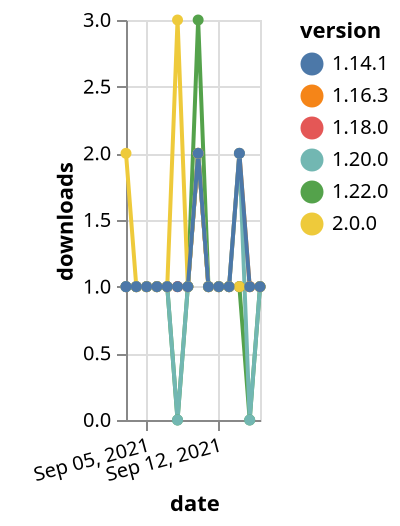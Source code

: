 {"$schema": "https://vega.github.io/schema/vega-lite/v5.json", "description": "A simple bar chart with embedded data.", "data": {"values": [{"date": "2021-09-03", "total": 210, "delta": 1, "version": "1.16.3"}, {"date": "2021-09-04", "total": 211, "delta": 1, "version": "1.16.3"}, {"date": "2021-09-05", "total": 212, "delta": 1, "version": "1.16.3"}, {"date": "2021-09-06", "total": 213, "delta": 1, "version": "1.16.3"}, {"date": "2021-09-07", "total": 214, "delta": 1, "version": "1.16.3"}, {"date": "2021-09-08", "total": 215, "delta": 1, "version": "1.16.3"}, {"date": "2021-09-09", "total": 216, "delta": 1, "version": "1.16.3"}, {"date": "2021-09-10", "total": 218, "delta": 2, "version": "1.16.3"}, {"date": "2021-09-11", "total": 219, "delta": 1, "version": "1.16.3"}, {"date": "2021-09-12", "total": 220, "delta": 1, "version": "1.16.3"}, {"date": "2021-09-13", "total": 221, "delta": 1, "version": "1.16.3"}, {"date": "2021-09-14", "total": 223, "delta": 2, "version": "1.16.3"}, {"date": "2021-09-15", "total": 224, "delta": 1, "version": "1.16.3"}, {"date": "2021-09-16", "total": 225, "delta": 1, "version": "1.16.3"}, {"date": "2021-09-03", "total": 197, "delta": 1, "version": "1.18.0"}, {"date": "2021-09-04", "total": 198, "delta": 1, "version": "1.18.0"}, {"date": "2021-09-05", "total": 199, "delta": 1, "version": "1.18.0"}, {"date": "2021-09-06", "total": 200, "delta": 1, "version": "1.18.0"}, {"date": "2021-09-07", "total": 201, "delta": 1, "version": "1.18.0"}, {"date": "2021-09-08", "total": 202, "delta": 1, "version": "1.18.0"}, {"date": "2021-09-09", "total": 203, "delta": 1, "version": "1.18.0"}, {"date": "2021-09-10", "total": 205, "delta": 2, "version": "1.18.0"}, {"date": "2021-09-11", "total": 206, "delta": 1, "version": "1.18.0"}, {"date": "2021-09-12", "total": 207, "delta": 1, "version": "1.18.0"}, {"date": "2021-09-13", "total": 208, "delta": 1, "version": "1.18.0"}, {"date": "2021-09-14", "total": 209, "delta": 1, "version": "1.18.0"}, {"date": "2021-09-15", "total": 210, "delta": 1, "version": "1.18.0"}, {"date": "2021-09-16", "total": 211, "delta": 1, "version": "1.18.0"}, {"date": "2021-09-03", "total": 207, "delta": 1, "version": "1.22.0"}, {"date": "2021-09-04", "total": 208, "delta": 1, "version": "1.22.0"}, {"date": "2021-09-05", "total": 209, "delta": 1, "version": "1.22.0"}, {"date": "2021-09-06", "total": 210, "delta": 1, "version": "1.22.0"}, {"date": "2021-09-07", "total": 211, "delta": 1, "version": "1.22.0"}, {"date": "2021-09-08", "total": 211, "delta": 0, "version": "1.22.0"}, {"date": "2021-09-09", "total": 212, "delta": 1, "version": "1.22.0"}, {"date": "2021-09-10", "total": 215, "delta": 3, "version": "1.22.0"}, {"date": "2021-09-11", "total": 216, "delta": 1, "version": "1.22.0"}, {"date": "2021-09-12", "total": 217, "delta": 1, "version": "1.22.0"}, {"date": "2021-09-13", "total": 218, "delta": 1, "version": "1.22.0"}, {"date": "2021-09-14", "total": 219, "delta": 1, "version": "1.22.0"}, {"date": "2021-09-15", "total": 219, "delta": 0, "version": "1.22.0"}, {"date": "2021-09-16", "total": 220, "delta": 1, "version": "1.22.0"}, {"date": "2021-09-03", "total": 181, "delta": 1, "version": "1.20.0"}, {"date": "2021-09-04", "total": 182, "delta": 1, "version": "1.20.0"}, {"date": "2021-09-05", "total": 183, "delta": 1, "version": "1.20.0"}, {"date": "2021-09-06", "total": 184, "delta": 1, "version": "1.20.0"}, {"date": "2021-09-07", "total": 185, "delta": 1, "version": "1.20.0"}, {"date": "2021-09-08", "total": 185, "delta": 0, "version": "1.20.0"}, {"date": "2021-09-09", "total": 186, "delta": 1, "version": "1.20.0"}, {"date": "2021-09-10", "total": 188, "delta": 2, "version": "1.20.0"}, {"date": "2021-09-11", "total": 189, "delta": 1, "version": "1.20.0"}, {"date": "2021-09-12", "total": 190, "delta": 1, "version": "1.20.0"}, {"date": "2021-09-13", "total": 191, "delta": 1, "version": "1.20.0"}, {"date": "2021-09-14", "total": 193, "delta": 2, "version": "1.20.0"}, {"date": "2021-09-15", "total": 193, "delta": 0, "version": "1.20.0"}, {"date": "2021-09-16", "total": 194, "delta": 1, "version": "1.20.0"}, {"date": "2021-09-03", "total": 125, "delta": 2, "version": "2.0.0"}, {"date": "2021-09-04", "total": 126, "delta": 1, "version": "2.0.0"}, {"date": "2021-09-05", "total": 127, "delta": 1, "version": "2.0.0"}, {"date": "2021-09-06", "total": 128, "delta": 1, "version": "2.0.0"}, {"date": "2021-09-07", "total": 129, "delta": 1, "version": "2.0.0"}, {"date": "2021-09-08", "total": 132, "delta": 3, "version": "2.0.0"}, {"date": "2021-09-09", "total": 133, "delta": 1, "version": "2.0.0"}, {"date": "2021-09-10", "total": 135, "delta": 2, "version": "2.0.0"}, {"date": "2021-09-11", "total": 136, "delta": 1, "version": "2.0.0"}, {"date": "2021-09-12", "total": 137, "delta": 1, "version": "2.0.0"}, {"date": "2021-09-13", "total": 138, "delta": 1, "version": "2.0.0"}, {"date": "2021-09-14", "total": 139, "delta": 1, "version": "2.0.0"}, {"date": "2021-09-15", "total": 140, "delta": 1, "version": "2.0.0"}, {"date": "2021-09-16", "total": 141, "delta": 1, "version": "2.0.0"}, {"date": "2021-09-03", "total": 259, "delta": 1, "version": "1.14.1"}, {"date": "2021-09-04", "total": 260, "delta": 1, "version": "1.14.1"}, {"date": "2021-09-05", "total": 261, "delta": 1, "version": "1.14.1"}, {"date": "2021-09-06", "total": 262, "delta": 1, "version": "1.14.1"}, {"date": "2021-09-07", "total": 263, "delta": 1, "version": "1.14.1"}, {"date": "2021-09-08", "total": 264, "delta": 1, "version": "1.14.1"}, {"date": "2021-09-09", "total": 265, "delta": 1, "version": "1.14.1"}, {"date": "2021-09-10", "total": 267, "delta": 2, "version": "1.14.1"}, {"date": "2021-09-11", "total": 268, "delta": 1, "version": "1.14.1"}, {"date": "2021-09-12", "total": 269, "delta": 1, "version": "1.14.1"}, {"date": "2021-09-13", "total": 270, "delta": 1, "version": "1.14.1"}, {"date": "2021-09-14", "total": 272, "delta": 2, "version": "1.14.1"}, {"date": "2021-09-15", "total": 273, "delta": 1, "version": "1.14.1"}, {"date": "2021-09-16", "total": 274, "delta": 1, "version": "1.14.1"}]}, "width": "container", "mark": {"type": "line", "point": {"filled": true}}, "encoding": {"x": {"field": "date", "type": "temporal", "timeUnit": "yearmonthdate", "title": "date", "axis": {"labelAngle": -15}}, "y": {"field": "delta", "type": "quantitative", "title": "downloads"}, "color": {"field": "version", "type": "nominal"}, "tooltip": {"field": "delta"}}}